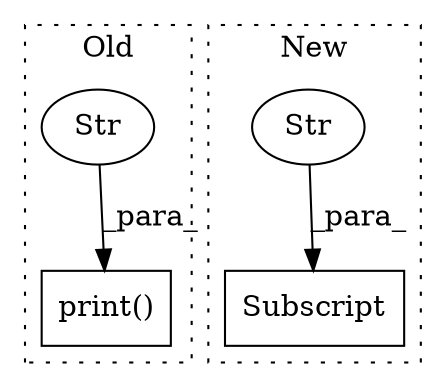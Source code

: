 digraph G {
subgraph cluster0 {
1 [label="print()" a="75" s="12479,12505" l="11,1" shape="box"];
3 [label="Str" a="66" s="12490" l="15" shape="ellipse"];
label = "Old";
style="dotted";
}
subgraph cluster1 {
2 [label="Subscript" a="63" s="11560,0" l="11,0" shape="box"];
4 [label="Str" a="66" s="11566" l="4" shape="ellipse"];
label = "New";
style="dotted";
}
3 -> 1 [label="_para_"];
4 -> 2 [label="_para_"];
}